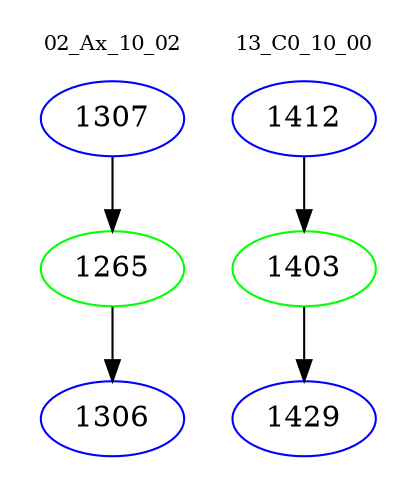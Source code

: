 digraph{
subgraph cluster_0 {
color = white
label = "02_Ax_10_02";
fontsize=10;
T0_1307 [label="1307", color="blue"]
T0_1307 -> T0_1265 [color="black"]
T0_1265 [label="1265", color="green"]
T0_1265 -> T0_1306 [color="black"]
T0_1306 [label="1306", color="blue"]
}
subgraph cluster_1 {
color = white
label = "13_C0_10_00";
fontsize=10;
T1_1412 [label="1412", color="blue"]
T1_1412 -> T1_1403 [color="black"]
T1_1403 [label="1403", color="green"]
T1_1403 -> T1_1429 [color="black"]
T1_1429 [label="1429", color="blue"]
}
}
